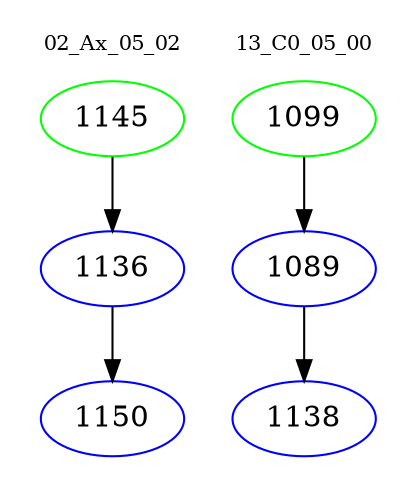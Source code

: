 digraph{
subgraph cluster_0 {
color = white
label = "02_Ax_05_02";
fontsize=10;
T0_1145 [label="1145", color="green"]
T0_1145 -> T0_1136 [color="black"]
T0_1136 [label="1136", color="blue"]
T0_1136 -> T0_1150 [color="black"]
T0_1150 [label="1150", color="blue"]
}
subgraph cluster_1 {
color = white
label = "13_C0_05_00";
fontsize=10;
T1_1099 [label="1099", color="green"]
T1_1099 -> T1_1089 [color="black"]
T1_1089 [label="1089", color="blue"]
T1_1089 -> T1_1138 [color="black"]
T1_1138 [label="1138", color="blue"]
}
}

